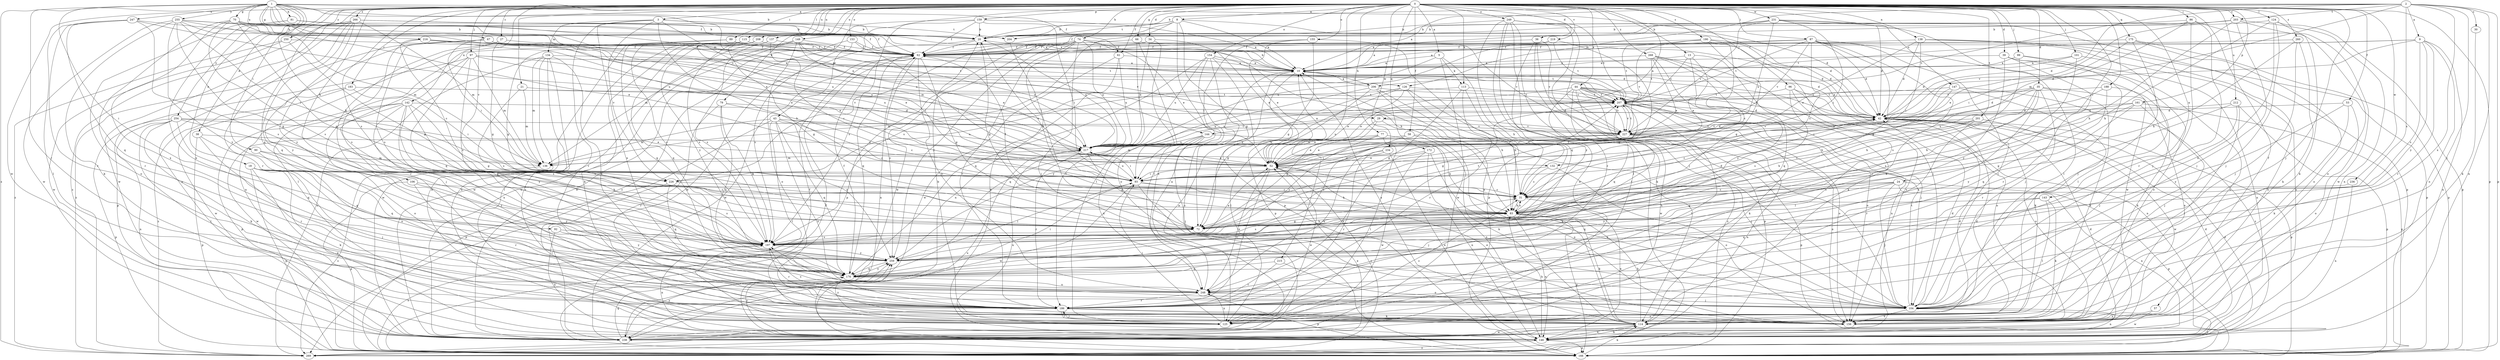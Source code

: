 strict digraph  {
0;
1;
2;
3;
5;
8;
9;
10;
13;
18;
20;
21;
24;
27;
29;
30;
31;
34;
35;
36;
38;
39;
42;
43;
44;
52;
53;
57;
58;
61;
62;
66;
67;
70;
72;
74;
77;
79;
81;
83;
86;
87;
89;
90;
92;
93;
96;
97;
99;
101;
104;
106;
113;
114;
115;
124;
125;
126;
132;
134;
136;
137;
138;
142;
143;
144;
146;
147;
149;
153;
154;
155;
156;
159;
161;
166;
172;
175;
176;
183;
186;
188;
190;
197;
201;
203;
204;
206;
207;
208;
212;
215;
216;
217;
219;
226;
227;
231;
234;
236;
238;
247;
248;
249;
250;
254;
255;
259;
260;
266;
268;
269;
0 -> 3  [label=a];
0 -> 5  [label=a];
0 -> 8  [label=a];
0 -> 13  [label=b];
0 -> 21  [label=c];
0 -> 24  [label=c];
0 -> 27  [label=c];
0 -> 34  [label=d];
0 -> 35  [label=d];
0 -> 36  [label=d];
0 -> 38  [label=d];
0 -> 39  [label=d];
0 -> 43  [label=e];
0 -> 44  [label=e];
0 -> 53  [label=f];
0 -> 57  [label=f];
0 -> 58  [label=f];
0 -> 61  [label=f];
0 -> 66  [label=g];
0 -> 74  [label=h];
0 -> 77  [label=h];
0 -> 79  [label=h];
0 -> 86  [label=i];
0 -> 87  [label=i];
0 -> 89  [label=i];
0 -> 90  [label=i];
0 -> 96  [label=j];
0 -> 97  [label=j];
0 -> 99  [label=j];
0 -> 101  [label=j];
0 -> 104  [label=j];
0 -> 106  [label=k];
0 -> 113  [label=k];
0 -> 115  [label=l];
0 -> 124  [label=l];
0 -> 137  [label=n];
0 -> 138  [label=n];
0 -> 142  [label=n];
0 -> 143  [label=n];
0 -> 144  [label=n];
0 -> 147  [label=o];
0 -> 149  [label=o];
0 -> 153  [label=o];
0 -> 154  [label=o];
0 -> 155  [label=o];
0 -> 159  [label=p];
0 -> 161  [label=p];
0 -> 166  [label=p];
0 -> 172  [label=q];
0 -> 175  [label=q];
0 -> 176  [label=q];
0 -> 183  [label=r];
0 -> 188  [label=s];
0 -> 190  [label=s];
0 -> 197  [label=s];
0 -> 201  [label=t];
0 -> 203  [label=t];
0 -> 208  [label=u];
0 -> 212  [label=u];
0 -> 215  [label=u];
0 -> 219  [label=v];
0 -> 226  [label=v];
0 -> 231  [label=w];
0 -> 234  [label=w];
0 -> 236  [label=w];
0 -> 238  [label=w];
0 -> 249  [label=y];
0 -> 250  [label=y];
0 -> 260  [label=z];
0 -> 266  [label=z];
0 -> 268  [label=z];
1 -> 18  [label=b];
1 -> 20  [label=b];
1 -> 29  [label=c];
1 -> 42  [label=d];
1 -> 52  [label=e];
1 -> 61  [label=f];
1 -> 62  [label=f];
1 -> 67  [label=g];
1 -> 70  [label=g];
1 -> 81  [label=h];
1 -> 83  [label=h];
1 -> 92  [label=i];
1 -> 126  [label=m];
1 -> 144  [label=n];
1 -> 186  [label=r];
1 -> 216  [label=u];
1 -> 247  [label=x];
1 -> 254  [label=y];
1 -> 255  [label=y];
1 -> 269  [label=z];
2 -> 9  [label=a];
2 -> 10  [label=a];
2 -> 20  [label=b];
2 -> 29  [label=c];
2 -> 30  [label=c];
2 -> 104  [label=j];
2 -> 126  [label=m];
2 -> 132  [label=m];
2 -> 146  [label=n];
2 -> 166  [label=p];
2 -> 197  [label=s];
2 -> 203  [label=t];
2 -> 248  [label=x];
3 -> 20  [label=b];
3 -> 83  [label=h];
3 -> 132  [label=m];
3 -> 134  [label=m];
3 -> 186  [label=r];
3 -> 204  [label=t];
3 -> 226  [label=v];
3 -> 248  [label=x];
5 -> 10  [label=a];
5 -> 83  [label=h];
5 -> 113  [label=k];
5 -> 226  [label=v];
5 -> 238  [label=w];
8 -> 10  [label=a];
8 -> 20  [label=b];
8 -> 42  [label=d];
8 -> 72  [label=g];
8 -> 125  [label=l];
8 -> 197  [label=s];
8 -> 204  [label=t];
8 -> 226  [label=v];
9 -> 42  [label=d];
9 -> 62  [label=f];
9 -> 146  [label=n];
9 -> 156  [label=o];
9 -> 186  [label=r];
9 -> 197  [label=s];
9 -> 206  [label=t];
9 -> 259  [label=y];
10 -> 20  [label=b];
10 -> 166  [label=p];
10 -> 206  [label=t];
13 -> 10  [label=a];
13 -> 31  [label=c];
13 -> 52  [label=e];
13 -> 176  [label=q];
13 -> 207  [label=t];
18 -> 83  [label=h];
18 -> 93  [label=i];
18 -> 104  [label=j];
18 -> 114  [label=k];
18 -> 146  [label=n];
18 -> 166  [label=p];
18 -> 226  [label=v];
20 -> 62  [label=f];
20 -> 72  [label=g];
20 -> 217  [label=u];
20 -> 238  [label=w];
21 -> 136  [label=m];
21 -> 197  [label=s];
21 -> 207  [label=t];
24 -> 31  [label=c];
24 -> 72  [label=g];
24 -> 104  [label=j];
24 -> 146  [label=n];
24 -> 166  [label=p];
24 -> 176  [label=q];
24 -> 259  [label=y];
27 -> 62  [label=f];
27 -> 72  [label=g];
27 -> 146  [label=n];
27 -> 186  [label=r];
29 -> 52  [label=e];
29 -> 72  [label=g];
29 -> 114  [label=k];
29 -> 227  [label=v];
30 -> 114  [label=k];
31 -> 83  [label=h];
31 -> 146  [label=n];
34 -> 52  [label=e];
34 -> 62  [label=f];
34 -> 125  [label=l];
34 -> 217  [label=u];
35 -> 42  [label=d];
35 -> 83  [label=h];
35 -> 93  [label=i];
35 -> 114  [label=k];
35 -> 156  [label=o];
35 -> 186  [label=r];
35 -> 197  [label=s];
35 -> 207  [label=t];
35 -> 248  [label=x];
36 -> 62  [label=f];
36 -> 104  [label=j];
36 -> 114  [label=k];
36 -> 227  [label=v];
36 -> 259  [label=y];
38 -> 166  [label=p];
38 -> 176  [label=q];
38 -> 186  [label=r];
38 -> 217  [label=u];
39 -> 10  [label=a];
39 -> 146  [label=n];
39 -> 156  [label=o];
39 -> 186  [label=r];
39 -> 248  [label=x];
42 -> 10  [label=a];
42 -> 31  [label=c];
42 -> 156  [label=o];
42 -> 166  [label=p];
42 -> 227  [label=v];
43 -> 31  [label=c];
43 -> 125  [label=l];
43 -> 136  [label=m];
43 -> 156  [label=o];
43 -> 166  [label=p];
43 -> 176  [label=q];
43 -> 217  [label=u];
43 -> 227  [label=v];
43 -> 259  [label=y];
44 -> 42  [label=d];
44 -> 52  [label=e];
44 -> 104  [label=j];
44 -> 146  [label=n];
44 -> 156  [label=o];
44 -> 166  [label=p];
44 -> 176  [label=q];
44 -> 207  [label=t];
44 -> 227  [label=v];
44 -> 238  [label=w];
44 -> 269  [label=z];
52 -> 10  [label=a];
52 -> 93  [label=i];
52 -> 186  [label=r];
52 -> 248  [label=x];
52 -> 269  [label=z];
53 -> 42  [label=d];
53 -> 114  [label=k];
53 -> 156  [label=o];
53 -> 259  [label=y];
57 -> 156  [label=o];
57 -> 238  [label=w];
58 -> 104  [label=j];
58 -> 114  [label=k];
58 -> 197  [label=s];
58 -> 217  [label=u];
61 -> 10  [label=a];
61 -> 146  [label=n];
61 -> 217  [label=u];
61 -> 238  [label=w];
62 -> 10  [label=a];
62 -> 72  [label=g];
62 -> 146  [label=n];
62 -> 176  [label=q];
62 -> 207  [label=t];
62 -> 238  [label=w];
62 -> 248  [label=x];
62 -> 259  [label=y];
66 -> 62  [label=f];
66 -> 156  [label=o];
66 -> 186  [label=r];
66 -> 227  [label=v];
67 -> 42  [label=d];
67 -> 52  [label=e];
67 -> 62  [label=f];
67 -> 93  [label=i];
67 -> 197  [label=s];
67 -> 207  [label=t];
67 -> 227  [label=v];
67 -> 259  [label=y];
67 -> 269  [label=z];
70 -> 20  [label=b];
70 -> 52  [label=e];
70 -> 62  [label=f];
70 -> 72  [label=g];
70 -> 186  [label=r];
70 -> 197  [label=s];
70 -> 217  [label=u];
70 -> 248  [label=x];
72 -> 83  [label=h];
72 -> 197  [label=s];
72 -> 207  [label=t];
74 -> 42  [label=d];
74 -> 52  [label=e];
74 -> 62  [label=f];
74 -> 83  [label=h];
74 -> 104  [label=j];
74 -> 146  [label=n];
74 -> 166  [label=p];
74 -> 186  [label=r];
74 -> 217  [label=u];
74 -> 238  [label=w];
74 -> 259  [label=y];
77 -> 52  [label=e];
77 -> 125  [label=l];
77 -> 146  [label=n];
77 -> 197  [label=s];
77 -> 217  [label=u];
79 -> 31  [label=c];
79 -> 42  [label=d];
79 -> 176  [label=q];
79 -> 186  [label=r];
79 -> 197  [label=s];
81 -> 10  [label=a];
81 -> 20  [label=b];
81 -> 156  [label=o];
81 -> 248  [label=x];
83 -> 20  [label=b];
83 -> 31  [label=c];
83 -> 42  [label=d];
83 -> 62  [label=f];
83 -> 72  [label=g];
83 -> 114  [label=k];
83 -> 146  [label=n];
83 -> 166  [label=p];
83 -> 197  [label=s];
86 -> 20  [label=b];
86 -> 42  [label=d];
86 -> 93  [label=i];
86 -> 104  [label=j];
86 -> 156  [label=o];
86 -> 186  [label=r];
87 -> 10  [label=a];
87 -> 31  [label=c];
87 -> 42  [label=d];
87 -> 62  [label=f];
87 -> 72  [label=g];
87 -> 104  [label=j];
87 -> 186  [label=r];
87 -> 207  [label=t];
87 -> 227  [label=v];
87 -> 238  [label=w];
89 -> 10  [label=a];
89 -> 62  [label=f];
89 -> 72  [label=g];
89 -> 125  [label=l];
89 -> 207  [label=t];
90 -> 136  [label=m];
90 -> 176  [label=q];
90 -> 248  [label=x];
92 -> 146  [label=n];
92 -> 197  [label=s];
92 -> 259  [label=y];
93 -> 31  [label=c];
93 -> 83  [label=h];
93 -> 104  [label=j];
93 -> 217  [label=u];
93 -> 238  [label=w];
96 -> 125  [label=l];
96 -> 146  [label=n];
96 -> 156  [label=o];
96 -> 197  [label=s];
96 -> 207  [label=t];
97 -> 10  [label=a];
97 -> 52  [label=e];
97 -> 104  [label=j];
97 -> 136  [label=m];
97 -> 166  [label=p];
97 -> 176  [label=q];
97 -> 197  [label=s];
97 -> 217  [label=u];
99 -> 10  [label=a];
99 -> 104  [label=j];
99 -> 156  [label=o];
99 -> 197  [label=s];
101 -> 10  [label=a];
101 -> 42  [label=d];
101 -> 156  [label=o];
101 -> 259  [label=y];
104 -> 10  [label=a];
104 -> 42  [label=d];
104 -> 52  [label=e];
104 -> 146  [label=n];
104 -> 156  [label=o];
104 -> 197  [label=s];
104 -> 207  [label=t];
104 -> 269  [label=z];
106 -> 31  [label=c];
106 -> 166  [label=p];
106 -> 186  [label=r];
106 -> 259  [label=y];
113 -> 31  [label=c];
113 -> 72  [label=g];
113 -> 136  [label=m];
113 -> 186  [label=r];
113 -> 207  [label=t];
114 -> 10  [label=a];
114 -> 20  [label=b];
114 -> 42  [label=d];
114 -> 83  [label=h];
114 -> 146  [label=n];
114 -> 238  [label=w];
115 -> 62  [label=f];
115 -> 93  [label=i];
115 -> 146  [label=n];
115 -> 176  [label=q];
115 -> 197  [label=s];
124 -> 20  [label=b];
124 -> 83  [label=h];
124 -> 104  [label=j];
124 -> 114  [label=k];
124 -> 166  [label=p];
124 -> 248  [label=x];
125 -> 31  [label=c];
125 -> 42  [label=d];
125 -> 52  [label=e];
125 -> 62  [label=f];
125 -> 93  [label=i];
125 -> 186  [label=r];
125 -> 248  [label=x];
125 -> 259  [label=y];
126 -> 31  [label=c];
126 -> 52  [label=e];
126 -> 72  [label=g];
126 -> 83  [label=h];
126 -> 207  [label=t];
126 -> 259  [label=y];
132 -> 31  [label=c];
132 -> 93  [label=i];
132 -> 156  [label=o];
134 -> 10  [label=a];
134 -> 125  [label=l];
134 -> 136  [label=m];
134 -> 156  [label=o];
134 -> 238  [label=w];
134 -> 248  [label=x];
134 -> 269  [label=z];
136 -> 269  [label=z];
137 -> 31  [label=c];
137 -> 62  [label=f];
137 -> 197  [label=s];
137 -> 238  [label=w];
138 -> 42  [label=d];
138 -> 52  [label=e];
138 -> 62  [label=f];
138 -> 93  [label=i];
138 -> 125  [label=l];
138 -> 146  [label=n];
138 -> 166  [label=p];
142 -> 42  [label=d];
142 -> 72  [label=g];
142 -> 156  [label=o];
142 -> 166  [label=p];
142 -> 186  [label=r];
142 -> 197  [label=s];
142 -> 238  [label=w];
142 -> 248  [label=x];
142 -> 259  [label=y];
143 -> 83  [label=h];
143 -> 114  [label=k];
143 -> 125  [label=l];
143 -> 176  [label=q];
144 -> 83  [label=h];
144 -> 93  [label=i];
144 -> 104  [label=j];
144 -> 136  [label=m];
144 -> 217  [label=u];
144 -> 248  [label=x];
146 -> 42  [label=d];
146 -> 83  [label=h];
146 -> 114  [label=k];
146 -> 166  [label=p];
146 -> 217  [label=u];
146 -> 259  [label=y];
146 -> 269  [label=z];
147 -> 52  [label=e];
147 -> 83  [label=h];
147 -> 114  [label=k];
147 -> 207  [label=t];
147 -> 269  [label=z];
149 -> 52  [label=e];
149 -> 62  [label=f];
149 -> 136  [label=m];
149 -> 156  [label=o];
149 -> 217  [label=u];
149 -> 238  [label=w];
153 -> 62  [label=f];
153 -> 93  [label=i];
153 -> 197  [label=s];
153 -> 238  [label=w];
154 -> 10  [label=a];
154 -> 42  [label=d];
154 -> 166  [label=p];
154 -> 176  [label=q];
154 -> 217  [label=u];
154 -> 248  [label=x];
154 -> 269  [label=z];
155 -> 52  [label=e];
155 -> 62  [label=f];
155 -> 72  [label=g];
155 -> 93  [label=i];
155 -> 166  [label=p];
156 -> 52  [label=e];
159 -> 10  [label=a];
159 -> 20  [label=b];
159 -> 62  [label=f];
159 -> 93  [label=i];
159 -> 197  [label=s];
159 -> 269  [label=z];
161 -> 31  [label=c];
161 -> 42  [label=d];
161 -> 72  [label=g];
161 -> 104  [label=j];
161 -> 166  [label=p];
161 -> 217  [label=u];
166 -> 62  [label=f];
166 -> 114  [label=k];
166 -> 197  [label=s];
166 -> 217  [label=u];
172 -> 52  [label=e];
172 -> 146  [label=n];
172 -> 156  [label=o];
172 -> 238  [label=w];
172 -> 248  [label=x];
175 -> 52  [label=e];
175 -> 62  [label=f];
175 -> 104  [label=j];
175 -> 156  [label=o];
175 -> 166  [label=p];
176 -> 31  [label=c];
176 -> 62  [label=f];
176 -> 93  [label=i];
176 -> 248  [label=x];
176 -> 259  [label=y];
183 -> 93  [label=i];
183 -> 207  [label=t];
183 -> 238  [label=w];
183 -> 269  [label=z];
186 -> 114  [label=k];
186 -> 125  [label=l];
186 -> 156  [label=o];
186 -> 197  [label=s];
188 -> 83  [label=h];
188 -> 114  [label=k];
188 -> 176  [label=q];
188 -> 207  [label=t];
190 -> 31  [label=c];
190 -> 42  [label=d];
190 -> 62  [label=f];
190 -> 72  [label=g];
190 -> 104  [label=j];
190 -> 207  [label=t];
190 -> 227  [label=v];
197 -> 52  [label=e];
197 -> 146  [label=n];
197 -> 186  [label=r];
197 -> 259  [label=y];
201 -> 31  [label=c];
201 -> 83  [label=h];
201 -> 186  [label=r];
201 -> 227  [label=v];
201 -> 238  [label=w];
203 -> 10  [label=a];
203 -> 20  [label=b];
203 -> 83  [label=h];
203 -> 104  [label=j];
203 -> 146  [label=n];
203 -> 227  [label=v];
203 -> 238  [label=w];
204 -> 93  [label=i];
206 -> 10  [label=a];
206 -> 31  [label=c];
206 -> 83  [label=h];
206 -> 125  [label=l];
206 -> 176  [label=q];
206 -> 207  [label=t];
207 -> 42  [label=d];
207 -> 72  [label=g];
207 -> 93  [label=i];
207 -> 114  [label=k];
207 -> 125  [label=l];
207 -> 156  [label=o];
207 -> 217  [label=u];
207 -> 227  [label=v];
208 -> 62  [label=f];
208 -> 72  [label=g];
208 -> 114  [label=k];
208 -> 146  [label=n];
208 -> 176  [label=q];
208 -> 197  [label=s];
208 -> 259  [label=y];
212 -> 42  [label=d];
212 -> 104  [label=j];
212 -> 125  [label=l];
212 -> 166  [label=p];
212 -> 259  [label=y];
215 -> 156  [label=o];
215 -> 176  [label=q];
215 -> 186  [label=r];
216 -> 31  [label=c];
216 -> 52  [label=e];
216 -> 62  [label=f];
216 -> 197  [label=s];
216 -> 217  [label=u];
217 -> 52  [label=e];
217 -> 72  [label=g];
217 -> 93  [label=i];
217 -> 136  [label=m];
217 -> 186  [label=r];
217 -> 207  [label=t];
219 -> 10  [label=a];
219 -> 62  [label=f];
219 -> 93  [label=i];
219 -> 207  [label=t];
219 -> 217  [label=u];
226 -> 31  [label=c];
226 -> 125  [label=l];
226 -> 176  [label=q];
226 -> 197  [label=s];
227 -> 42  [label=d];
227 -> 52  [label=e];
227 -> 93  [label=i];
227 -> 146  [label=n];
227 -> 156  [label=o];
227 -> 166  [label=p];
227 -> 207  [label=t];
227 -> 217  [label=u];
231 -> 20  [label=b];
231 -> 42  [label=d];
231 -> 62  [label=f];
231 -> 93  [label=i];
231 -> 125  [label=l];
231 -> 166  [label=p];
231 -> 217  [label=u];
231 -> 227  [label=v];
234 -> 52  [label=e];
234 -> 146  [label=n];
234 -> 186  [label=r];
234 -> 248  [label=x];
236 -> 31  [label=c];
236 -> 146  [label=n];
238 -> 10  [label=a];
238 -> 42  [label=d];
238 -> 176  [label=q];
238 -> 259  [label=y];
247 -> 20  [label=b];
247 -> 125  [label=l];
247 -> 176  [label=q];
247 -> 186  [label=r];
247 -> 197  [label=s];
247 -> 217  [label=u];
248 -> 10  [label=a];
248 -> 104  [label=j];
248 -> 166  [label=p];
248 -> 186  [label=r];
249 -> 20  [label=b];
249 -> 104  [label=j];
249 -> 125  [label=l];
249 -> 176  [label=q];
249 -> 186  [label=r];
249 -> 207  [label=t];
249 -> 227  [label=v];
249 -> 238  [label=w];
249 -> 269  [label=z];
250 -> 62  [label=f];
250 -> 72  [label=g];
250 -> 238  [label=w];
250 -> 269  [label=z];
254 -> 52  [label=e];
254 -> 72  [label=g];
254 -> 114  [label=k];
254 -> 125  [label=l];
254 -> 146  [label=n];
254 -> 166  [label=p];
254 -> 176  [label=q];
254 -> 227  [label=v];
255 -> 20  [label=b];
255 -> 62  [label=f];
255 -> 72  [label=g];
255 -> 93  [label=i];
255 -> 114  [label=k];
255 -> 136  [label=m];
255 -> 217  [label=u];
255 -> 238  [label=w];
255 -> 259  [label=y];
259 -> 93  [label=i];
259 -> 176  [label=q];
259 -> 207  [label=t];
260 -> 62  [label=f];
260 -> 83  [label=h];
260 -> 104  [label=j];
260 -> 114  [label=k];
266 -> 10  [label=a];
266 -> 20  [label=b];
266 -> 136  [label=m];
266 -> 146  [label=n];
266 -> 176  [label=q];
266 -> 186  [label=r];
266 -> 238  [label=w];
266 -> 259  [label=y];
266 -> 269  [label=z];
268 -> 10  [label=a];
268 -> 52  [label=e];
268 -> 72  [label=g];
268 -> 114  [label=k];
268 -> 156  [label=o];
268 -> 207  [label=t];
268 -> 259  [label=y];
269 -> 42  [label=d];
269 -> 52  [label=e];
}
